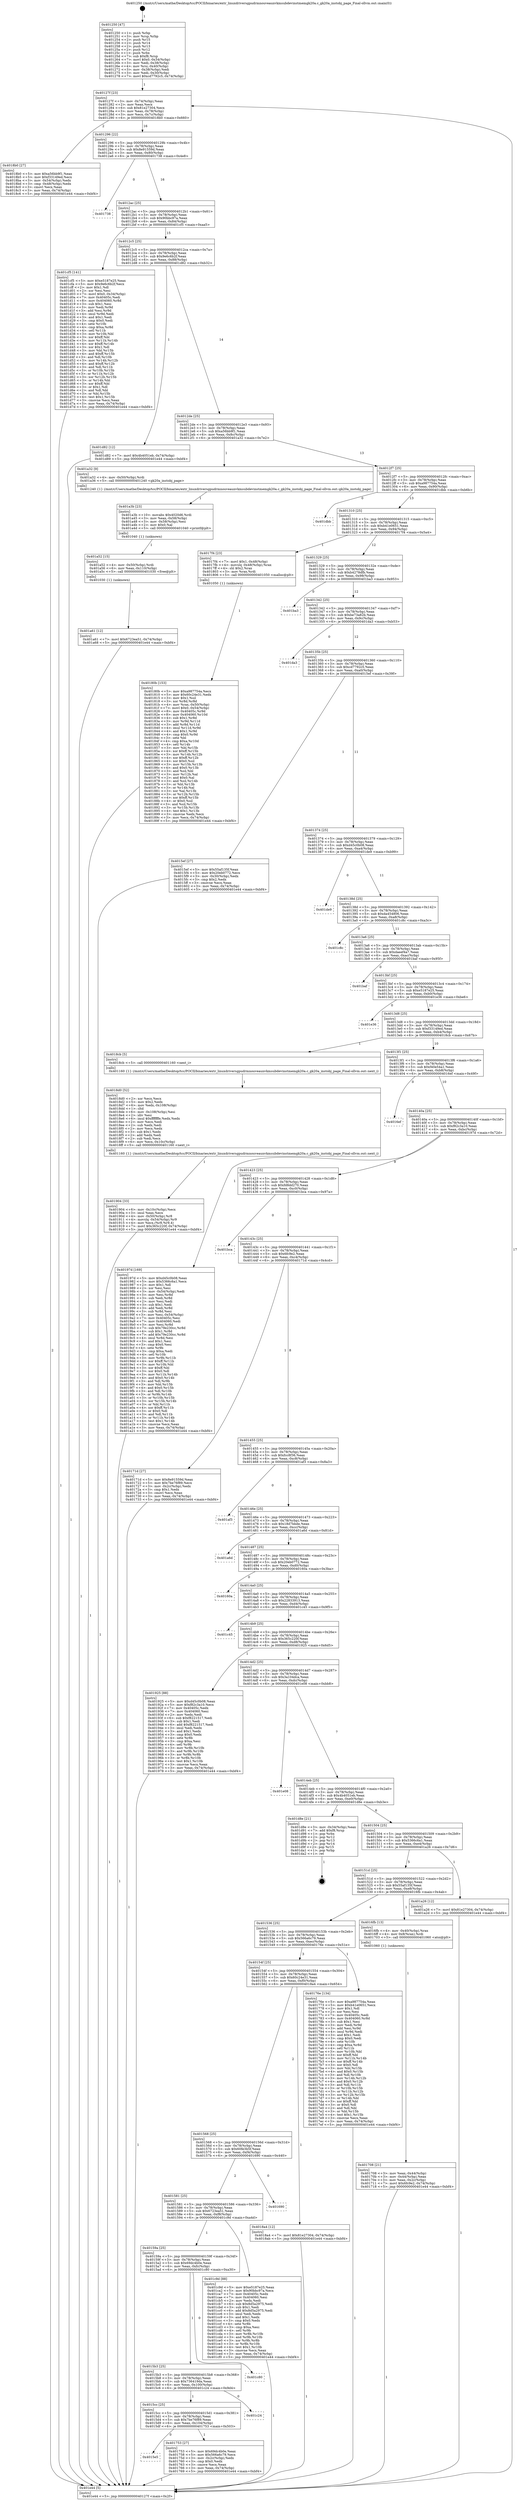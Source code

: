 digraph "0x401250" {
  label = "0x401250 (/mnt/c/Users/mathe/Desktop/tcc/POCII/binaries/extr_linuxdriversgpudrmnouveaunvkmsubdevinstmemgk20a.c_gk20a_instobj_page_Final-ollvm.out::main(0))"
  labelloc = "t"
  node[shape=record]

  Entry [label="",width=0.3,height=0.3,shape=circle,fillcolor=black,style=filled]
  "0x40127f" [label="{
     0x40127f [23]\l
     | [instrs]\l
     &nbsp;&nbsp;0x40127f \<+3\>: mov -0x74(%rbp),%eax\l
     &nbsp;&nbsp;0x401282 \<+2\>: mov %eax,%ecx\l
     &nbsp;&nbsp;0x401284 \<+6\>: sub $0x81e27304,%ecx\l
     &nbsp;&nbsp;0x40128a \<+3\>: mov %eax,-0x78(%rbp)\l
     &nbsp;&nbsp;0x40128d \<+3\>: mov %ecx,-0x7c(%rbp)\l
     &nbsp;&nbsp;0x401290 \<+6\>: je 00000000004018b0 \<main+0x660\>\l
  }"]
  "0x4018b0" [label="{
     0x4018b0 [27]\l
     | [instrs]\l
     &nbsp;&nbsp;0x4018b0 \<+5\>: mov $0xa56bb9f1,%eax\l
     &nbsp;&nbsp;0x4018b5 \<+5\>: mov $0xf33149ed,%ecx\l
     &nbsp;&nbsp;0x4018ba \<+3\>: mov -0x54(%rbp),%edx\l
     &nbsp;&nbsp;0x4018bd \<+3\>: cmp -0x48(%rbp),%edx\l
     &nbsp;&nbsp;0x4018c0 \<+3\>: cmovl %ecx,%eax\l
     &nbsp;&nbsp;0x4018c3 \<+3\>: mov %eax,-0x74(%rbp)\l
     &nbsp;&nbsp;0x4018c6 \<+5\>: jmp 0000000000401e44 \<main+0xbf4\>\l
  }"]
  "0x401296" [label="{
     0x401296 [22]\l
     | [instrs]\l
     &nbsp;&nbsp;0x401296 \<+5\>: jmp 000000000040129b \<main+0x4b\>\l
     &nbsp;&nbsp;0x40129b \<+3\>: mov -0x78(%rbp),%eax\l
     &nbsp;&nbsp;0x40129e \<+5\>: sub $0x8e91559d,%eax\l
     &nbsp;&nbsp;0x4012a3 \<+3\>: mov %eax,-0x80(%rbp)\l
     &nbsp;&nbsp;0x4012a6 \<+6\>: je 0000000000401738 \<main+0x4e8\>\l
  }"]
  Exit [label="",width=0.3,height=0.3,shape=circle,fillcolor=black,style=filled,peripheries=2]
  "0x401738" [label="{
     0x401738\l
  }", style=dashed]
  "0x4012ac" [label="{
     0x4012ac [25]\l
     | [instrs]\l
     &nbsp;&nbsp;0x4012ac \<+5\>: jmp 00000000004012b1 \<main+0x61\>\l
     &nbsp;&nbsp;0x4012b1 \<+3\>: mov -0x78(%rbp),%eax\l
     &nbsp;&nbsp;0x4012b4 \<+5\>: sub $0x90bbc97a,%eax\l
     &nbsp;&nbsp;0x4012b9 \<+6\>: mov %eax,-0x84(%rbp)\l
     &nbsp;&nbsp;0x4012bf \<+6\>: je 0000000000401cf5 \<main+0xaa5\>\l
  }"]
  "0x401a61" [label="{
     0x401a61 [12]\l
     | [instrs]\l
     &nbsp;&nbsp;0x401a61 \<+7\>: movl $0x6723ea51,-0x74(%rbp)\l
     &nbsp;&nbsp;0x401a68 \<+5\>: jmp 0000000000401e44 \<main+0xbf4\>\l
  }"]
  "0x401cf5" [label="{
     0x401cf5 [141]\l
     | [instrs]\l
     &nbsp;&nbsp;0x401cf5 \<+5\>: mov $0xe5187e25,%eax\l
     &nbsp;&nbsp;0x401cfa \<+5\>: mov $0x9e6c6b2f,%ecx\l
     &nbsp;&nbsp;0x401cff \<+2\>: mov $0x1,%dl\l
     &nbsp;&nbsp;0x401d01 \<+2\>: xor %esi,%esi\l
     &nbsp;&nbsp;0x401d03 \<+7\>: movl $0x0,-0x34(%rbp)\l
     &nbsp;&nbsp;0x401d0a \<+7\>: mov 0x40405c,%edi\l
     &nbsp;&nbsp;0x401d11 \<+8\>: mov 0x404060,%r8d\l
     &nbsp;&nbsp;0x401d19 \<+3\>: sub $0x1,%esi\l
     &nbsp;&nbsp;0x401d1c \<+3\>: mov %edi,%r9d\l
     &nbsp;&nbsp;0x401d1f \<+3\>: add %esi,%r9d\l
     &nbsp;&nbsp;0x401d22 \<+4\>: imul %r9d,%edi\l
     &nbsp;&nbsp;0x401d26 \<+3\>: and $0x1,%edi\l
     &nbsp;&nbsp;0x401d29 \<+3\>: cmp $0x0,%edi\l
     &nbsp;&nbsp;0x401d2c \<+4\>: sete %r10b\l
     &nbsp;&nbsp;0x401d30 \<+4\>: cmp $0xa,%r8d\l
     &nbsp;&nbsp;0x401d34 \<+4\>: setl %r11b\l
     &nbsp;&nbsp;0x401d38 \<+3\>: mov %r10b,%bl\l
     &nbsp;&nbsp;0x401d3b \<+3\>: xor $0xff,%bl\l
     &nbsp;&nbsp;0x401d3e \<+3\>: mov %r11b,%r14b\l
     &nbsp;&nbsp;0x401d41 \<+4\>: xor $0xff,%r14b\l
     &nbsp;&nbsp;0x401d45 \<+3\>: xor $0x1,%dl\l
     &nbsp;&nbsp;0x401d48 \<+3\>: mov %bl,%r15b\l
     &nbsp;&nbsp;0x401d4b \<+4\>: and $0xff,%r15b\l
     &nbsp;&nbsp;0x401d4f \<+3\>: and %dl,%r10b\l
     &nbsp;&nbsp;0x401d52 \<+3\>: mov %r14b,%r12b\l
     &nbsp;&nbsp;0x401d55 \<+4\>: and $0xff,%r12b\l
     &nbsp;&nbsp;0x401d59 \<+3\>: and %dl,%r11b\l
     &nbsp;&nbsp;0x401d5c \<+3\>: or %r10b,%r15b\l
     &nbsp;&nbsp;0x401d5f \<+3\>: or %r11b,%r12b\l
     &nbsp;&nbsp;0x401d62 \<+3\>: xor %r12b,%r15b\l
     &nbsp;&nbsp;0x401d65 \<+3\>: or %r14b,%bl\l
     &nbsp;&nbsp;0x401d68 \<+3\>: xor $0xff,%bl\l
     &nbsp;&nbsp;0x401d6b \<+3\>: or $0x1,%dl\l
     &nbsp;&nbsp;0x401d6e \<+2\>: and %dl,%bl\l
     &nbsp;&nbsp;0x401d70 \<+3\>: or %bl,%r15b\l
     &nbsp;&nbsp;0x401d73 \<+4\>: test $0x1,%r15b\l
     &nbsp;&nbsp;0x401d77 \<+3\>: cmovne %ecx,%eax\l
     &nbsp;&nbsp;0x401d7a \<+3\>: mov %eax,-0x74(%rbp)\l
     &nbsp;&nbsp;0x401d7d \<+5\>: jmp 0000000000401e44 \<main+0xbf4\>\l
  }"]
  "0x4012c5" [label="{
     0x4012c5 [25]\l
     | [instrs]\l
     &nbsp;&nbsp;0x4012c5 \<+5\>: jmp 00000000004012ca \<main+0x7a\>\l
     &nbsp;&nbsp;0x4012ca \<+3\>: mov -0x78(%rbp),%eax\l
     &nbsp;&nbsp;0x4012cd \<+5\>: sub $0x9e6c6b2f,%eax\l
     &nbsp;&nbsp;0x4012d2 \<+6\>: mov %eax,-0x88(%rbp)\l
     &nbsp;&nbsp;0x4012d8 \<+6\>: je 0000000000401d82 \<main+0xb32\>\l
  }"]
  "0x401a52" [label="{
     0x401a52 [15]\l
     | [instrs]\l
     &nbsp;&nbsp;0x401a52 \<+4\>: mov -0x50(%rbp),%rdi\l
     &nbsp;&nbsp;0x401a56 \<+6\>: mov %eax,-0x110(%rbp)\l
     &nbsp;&nbsp;0x401a5c \<+5\>: call 0000000000401030 \<free@plt\>\l
     | [calls]\l
     &nbsp;&nbsp;0x401030 \{1\} (unknown)\l
  }"]
  "0x401d82" [label="{
     0x401d82 [12]\l
     | [instrs]\l
     &nbsp;&nbsp;0x401d82 \<+7\>: movl $0x4b4051eb,-0x74(%rbp)\l
     &nbsp;&nbsp;0x401d89 \<+5\>: jmp 0000000000401e44 \<main+0xbf4\>\l
  }"]
  "0x4012de" [label="{
     0x4012de [25]\l
     | [instrs]\l
     &nbsp;&nbsp;0x4012de \<+5\>: jmp 00000000004012e3 \<main+0x93\>\l
     &nbsp;&nbsp;0x4012e3 \<+3\>: mov -0x78(%rbp),%eax\l
     &nbsp;&nbsp;0x4012e6 \<+5\>: sub $0xa56bb9f1,%eax\l
     &nbsp;&nbsp;0x4012eb \<+6\>: mov %eax,-0x8c(%rbp)\l
     &nbsp;&nbsp;0x4012f1 \<+6\>: je 0000000000401a32 \<main+0x7e2\>\l
  }"]
  "0x401a3b" [label="{
     0x401a3b [23]\l
     | [instrs]\l
     &nbsp;&nbsp;0x401a3b \<+10\>: movabs $0x4020d6,%rdi\l
     &nbsp;&nbsp;0x401a45 \<+3\>: mov %eax,-0x58(%rbp)\l
     &nbsp;&nbsp;0x401a48 \<+3\>: mov -0x58(%rbp),%esi\l
     &nbsp;&nbsp;0x401a4b \<+2\>: mov $0x0,%al\l
     &nbsp;&nbsp;0x401a4d \<+5\>: call 0000000000401040 \<printf@plt\>\l
     | [calls]\l
     &nbsp;&nbsp;0x401040 \{1\} (unknown)\l
  }"]
  "0x401a32" [label="{
     0x401a32 [9]\l
     | [instrs]\l
     &nbsp;&nbsp;0x401a32 \<+4\>: mov -0x50(%rbp),%rdi\l
     &nbsp;&nbsp;0x401a36 \<+5\>: call 0000000000401240 \<gk20a_instobj_page\>\l
     | [calls]\l
     &nbsp;&nbsp;0x401240 \{1\} (/mnt/c/Users/mathe/Desktop/tcc/POCII/binaries/extr_linuxdriversgpudrmnouveaunvkmsubdevinstmemgk20a.c_gk20a_instobj_page_Final-ollvm.out::gk20a_instobj_page)\l
  }"]
  "0x4012f7" [label="{
     0x4012f7 [25]\l
     | [instrs]\l
     &nbsp;&nbsp;0x4012f7 \<+5\>: jmp 00000000004012fc \<main+0xac\>\l
     &nbsp;&nbsp;0x4012fc \<+3\>: mov -0x78(%rbp),%eax\l
     &nbsp;&nbsp;0x4012ff \<+5\>: sub $0xa987754a,%eax\l
     &nbsp;&nbsp;0x401304 \<+6\>: mov %eax,-0x90(%rbp)\l
     &nbsp;&nbsp;0x40130a \<+6\>: je 0000000000401dbb \<main+0xb6b\>\l
  }"]
  "0x401904" [label="{
     0x401904 [33]\l
     | [instrs]\l
     &nbsp;&nbsp;0x401904 \<+6\>: mov -0x10c(%rbp),%ecx\l
     &nbsp;&nbsp;0x40190a \<+3\>: imul %eax,%ecx\l
     &nbsp;&nbsp;0x40190d \<+4\>: mov -0x50(%rbp),%r8\l
     &nbsp;&nbsp;0x401911 \<+4\>: movslq -0x54(%rbp),%r9\l
     &nbsp;&nbsp;0x401915 \<+4\>: mov %ecx,(%r8,%r9,4)\l
     &nbsp;&nbsp;0x401919 \<+7\>: movl $0x365c220f,-0x74(%rbp)\l
     &nbsp;&nbsp;0x401920 \<+5\>: jmp 0000000000401e44 \<main+0xbf4\>\l
  }"]
  "0x401dbb" [label="{
     0x401dbb\l
  }", style=dashed]
  "0x401310" [label="{
     0x401310 [25]\l
     | [instrs]\l
     &nbsp;&nbsp;0x401310 \<+5\>: jmp 0000000000401315 \<main+0xc5\>\l
     &nbsp;&nbsp;0x401315 \<+3\>: mov -0x78(%rbp),%eax\l
     &nbsp;&nbsp;0x401318 \<+5\>: sub $0xb41e0651,%eax\l
     &nbsp;&nbsp;0x40131d \<+6\>: mov %eax,-0x94(%rbp)\l
     &nbsp;&nbsp;0x401323 \<+6\>: je 00000000004017f4 \<main+0x5a4\>\l
  }"]
  "0x4018d0" [label="{
     0x4018d0 [52]\l
     | [instrs]\l
     &nbsp;&nbsp;0x4018d0 \<+2\>: xor %ecx,%ecx\l
     &nbsp;&nbsp;0x4018d2 \<+5\>: mov $0x2,%edx\l
     &nbsp;&nbsp;0x4018d7 \<+6\>: mov %edx,-0x108(%rbp)\l
     &nbsp;&nbsp;0x4018dd \<+1\>: cltd\l
     &nbsp;&nbsp;0x4018de \<+6\>: mov -0x108(%rbp),%esi\l
     &nbsp;&nbsp;0x4018e4 \<+2\>: idiv %esi\l
     &nbsp;&nbsp;0x4018e6 \<+6\>: imul $0xfffffffe,%edx,%edx\l
     &nbsp;&nbsp;0x4018ec \<+2\>: mov %ecx,%edi\l
     &nbsp;&nbsp;0x4018ee \<+2\>: sub %edx,%edi\l
     &nbsp;&nbsp;0x4018f0 \<+2\>: mov %ecx,%edx\l
     &nbsp;&nbsp;0x4018f2 \<+3\>: sub $0x1,%edx\l
     &nbsp;&nbsp;0x4018f5 \<+2\>: add %edx,%edi\l
     &nbsp;&nbsp;0x4018f7 \<+2\>: sub %edi,%ecx\l
     &nbsp;&nbsp;0x4018f9 \<+6\>: mov %ecx,-0x10c(%rbp)\l
     &nbsp;&nbsp;0x4018ff \<+5\>: call 0000000000401160 \<next_i\>\l
     | [calls]\l
     &nbsp;&nbsp;0x401160 \{1\} (/mnt/c/Users/mathe/Desktop/tcc/POCII/binaries/extr_linuxdriversgpudrmnouveaunvkmsubdevinstmemgk20a.c_gk20a_instobj_page_Final-ollvm.out::next_i)\l
  }"]
  "0x4017f4" [label="{
     0x4017f4 [23]\l
     | [instrs]\l
     &nbsp;&nbsp;0x4017f4 \<+7\>: movl $0x1,-0x48(%rbp)\l
     &nbsp;&nbsp;0x4017fb \<+4\>: movslq -0x48(%rbp),%rax\l
     &nbsp;&nbsp;0x4017ff \<+4\>: shl $0x2,%rax\l
     &nbsp;&nbsp;0x401803 \<+3\>: mov %rax,%rdi\l
     &nbsp;&nbsp;0x401806 \<+5\>: call 0000000000401050 \<malloc@plt\>\l
     | [calls]\l
     &nbsp;&nbsp;0x401050 \{1\} (unknown)\l
  }"]
  "0x401329" [label="{
     0x401329 [25]\l
     | [instrs]\l
     &nbsp;&nbsp;0x401329 \<+5\>: jmp 000000000040132e \<main+0xde\>\l
     &nbsp;&nbsp;0x40132e \<+3\>: mov -0x78(%rbp),%eax\l
     &nbsp;&nbsp;0x401331 \<+5\>: sub $0xb4278dfb,%eax\l
     &nbsp;&nbsp;0x401336 \<+6\>: mov %eax,-0x98(%rbp)\l
     &nbsp;&nbsp;0x40133c \<+6\>: je 0000000000401ba3 \<main+0x953\>\l
  }"]
  "0x40180b" [label="{
     0x40180b [153]\l
     | [instrs]\l
     &nbsp;&nbsp;0x40180b \<+5\>: mov $0xa987754a,%ecx\l
     &nbsp;&nbsp;0x401810 \<+5\>: mov $0x60c24e31,%edx\l
     &nbsp;&nbsp;0x401815 \<+3\>: mov $0x1,%sil\l
     &nbsp;&nbsp;0x401818 \<+3\>: xor %r8d,%r8d\l
     &nbsp;&nbsp;0x40181b \<+4\>: mov %rax,-0x50(%rbp)\l
     &nbsp;&nbsp;0x40181f \<+7\>: movl $0x0,-0x54(%rbp)\l
     &nbsp;&nbsp;0x401826 \<+8\>: mov 0x40405c,%r9d\l
     &nbsp;&nbsp;0x40182e \<+8\>: mov 0x404060,%r10d\l
     &nbsp;&nbsp;0x401836 \<+4\>: sub $0x1,%r8d\l
     &nbsp;&nbsp;0x40183a \<+3\>: mov %r9d,%r11d\l
     &nbsp;&nbsp;0x40183d \<+3\>: add %r8d,%r11d\l
     &nbsp;&nbsp;0x401840 \<+4\>: imul %r11d,%r9d\l
     &nbsp;&nbsp;0x401844 \<+4\>: and $0x1,%r9d\l
     &nbsp;&nbsp;0x401848 \<+4\>: cmp $0x0,%r9d\l
     &nbsp;&nbsp;0x40184c \<+3\>: sete %bl\l
     &nbsp;&nbsp;0x40184f \<+4\>: cmp $0xa,%r10d\l
     &nbsp;&nbsp;0x401853 \<+4\>: setl %r14b\l
     &nbsp;&nbsp;0x401857 \<+3\>: mov %bl,%r15b\l
     &nbsp;&nbsp;0x40185a \<+4\>: xor $0xff,%r15b\l
     &nbsp;&nbsp;0x40185e \<+3\>: mov %r14b,%r12b\l
     &nbsp;&nbsp;0x401861 \<+4\>: xor $0xff,%r12b\l
     &nbsp;&nbsp;0x401865 \<+4\>: xor $0x0,%sil\l
     &nbsp;&nbsp;0x401869 \<+3\>: mov %r15b,%r13b\l
     &nbsp;&nbsp;0x40186c \<+4\>: and $0x0,%r13b\l
     &nbsp;&nbsp;0x401870 \<+3\>: and %sil,%bl\l
     &nbsp;&nbsp;0x401873 \<+3\>: mov %r12b,%al\l
     &nbsp;&nbsp;0x401876 \<+2\>: and $0x0,%al\l
     &nbsp;&nbsp;0x401878 \<+3\>: and %sil,%r14b\l
     &nbsp;&nbsp;0x40187b \<+3\>: or %bl,%r13b\l
     &nbsp;&nbsp;0x40187e \<+3\>: or %r14b,%al\l
     &nbsp;&nbsp;0x401881 \<+3\>: xor %al,%r13b\l
     &nbsp;&nbsp;0x401884 \<+3\>: or %r12b,%r15b\l
     &nbsp;&nbsp;0x401887 \<+4\>: xor $0xff,%r15b\l
     &nbsp;&nbsp;0x40188b \<+4\>: or $0x0,%sil\l
     &nbsp;&nbsp;0x40188f \<+3\>: and %sil,%r15b\l
     &nbsp;&nbsp;0x401892 \<+3\>: or %r15b,%r13b\l
     &nbsp;&nbsp;0x401895 \<+4\>: test $0x1,%r13b\l
     &nbsp;&nbsp;0x401899 \<+3\>: cmovne %edx,%ecx\l
     &nbsp;&nbsp;0x40189c \<+3\>: mov %ecx,-0x74(%rbp)\l
     &nbsp;&nbsp;0x40189f \<+5\>: jmp 0000000000401e44 \<main+0xbf4\>\l
  }"]
  "0x401ba3" [label="{
     0x401ba3\l
  }", style=dashed]
  "0x401342" [label="{
     0x401342 [25]\l
     | [instrs]\l
     &nbsp;&nbsp;0x401342 \<+5\>: jmp 0000000000401347 \<main+0xf7\>\l
     &nbsp;&nbsp;0x401347 \<+3\>: mov -0x78(%rbp),%eax\l
     &nbsp;&nbsp;0x40134a \<+5\>: sub $0xbe73a82b,%eax\l
     &nbsp;&nbsp;0x40134f \<+6\>: mov %eax,-0x9c(%rbp)\l
     &nbsp;&nbsp;0x401355 \<+6\>: je 0000000000401da3 \<main+0xb53\>\l
  }"]
  "0x4015e5" [label="{
     0x4015e5\l
  }", style=dashed]
  "0x401da3" [label="{
     0x401da3\l
  }", style=dashed]
  "0x40135b" [label="{
     0x40135b [25]\l
     | [instrs]\l
     &nbsp;&nbsp;0x40135b \<+5\>: jmp 0000000000401360 \<main+0x110\>\l
     &nbsp;&nbsp;0x401360 \<+3\>: mov -0x78(%rbp),%eax\l
     &nbsp;&nbsp;0x401363 \<+5\>: sub $0xcd7792c5,%eax\l
     &nbsp;&nbsp;0x401368 \<+6\>: mov %eax,-0xa0(%rbp)\l
     &nbsp;&nbsp;0x40136e \<+6\>: je 00000000004015ef \<main+0x39f\>\l
  }"]
  "0x401753" [label="{
     0x401753 [27]\l
     | [instrs]\l
     &nbsp;&nbsp;0x401753 \<+5\>: mov $0x69dc4b0e,%eax\l
     &nbsp;&nbsp;0x401758 \<+5\>: mov $0x566a6c79,%ecx\l
     &nbsp;&nbsp;0x40175d \<+3\>: mov -0x2c(%rbp),%edx\l
     &nbsp;&nbsp;0x401760 \<+3\>: cmp $0x0,%edx\l
     &nbsp;&nbsp;0x401763 \<+3\>: cmove %ecx,%eax\l
     &nbsp;&nbsp;0x401766 \<+3\>: mov %eax,-0x74(%rbp)\l
     &nbsp;&nbsp;0x401769 \<+5\>: jmp 0000000000401e44 \<main+0xbf4\>\l
  }"]
  "0x4015ef" [label="{
     0x4015ef [27]\l
     | [instrs]\l
     &nbsp;&nbsp;0x4015ef \<+5\>: mov $0x55af135f,%eax\l
     &nbsp;&nbsp;0x4015f4 \<+5\>: mov $0x20eb0772,%ecx\l
     &nbsp;&nbsp;0x4015f9 \<+3\>: mov -0x30(%rbp),%edx\l
     &nbsp;&nbsp;0x4015fc \<+3\>: cmp $0x2,%edx\l
     &nbsp;&nbsp;0x4015ff \<+3\>: cmovne %ecx,%eax\l
     &nbsp;&nbsp;0x401602 \<+3\>: mov %eax,-0x74(%rbp)\l
     &nbsp;&nbsp;0x401605 \<+5\>: jmp 0000000000401e44 \<main+0xbf4\>\l
  }"]
  "0x401374" [label="{
     0x401374 [25]\l
     | [instrs]\l
     &nbsp;&nbsp;0x401374 \<+5\>: jmp 0000000000401379 \<main+0x129\>\l
     &nbsp;&nbsp;0x401379 \<+3\>: mov -0x78(%rbp),%eax\l
     &nbsp;&nbsp;0x40137c \<+5\>: sub $0xd45c0b08,%eax\l
     &nbsp;&nbsp;0x401381 \<+6\>: mov %eax,-0xa4(%rbp)\l
     &nbsp;&nbsp;0x401387 \<+6\>: je 0000000000401de9 \<main+0xb99\>\l
  }"]
  "0x401e44" [label="{
     0x401e44 [5]\l
     | [instrs]\l
     &nbsp;&nbsp;0x401e44 \<+5\>: jmp 000000000040127f \<main+0x2f\>\l
  }"]
  "0x401250" [label="{
     0x401250 [47]\l
     | [instrs]\l
     &nbsp;&nbsp;0x401250 \<+1\>: push %rbp\l
     &nbsp;&nbsp;0x401251 \<+3\>: mov %rsp,%rbp\l
     &nbsp;&nbsp;0x401254 \<+2\>: push %r15\l
     &nbsp;&nbsp;0x401256 \<+2\>: push %r14\l
     &nbsp;&nbsp;0x401258 \<+2\>: push %r13\l
     &nbsp;&nbsp;0x40125a \<+2\>: push %r12\l
     &nbsp;&nbsp;0x40125c \<+1\>: push %rbx\l
     &nbsp;&nbsp;0x40125d \<+7\>: sub $0xf8,%rsp\l
     &nbsp;&nbsp;0x401264 \<+7\>: movl $0x0,-0x34(%rbp)\l
     &nbsp;&nbsp;0x40126b \<+3\>: mov %edi,-0x38(%rbp)\l
     &nbsp;&nbsp;0x40126e \<+4\>: mov %rsi,-0x40(%rbp)\l
     &nbsp;&nbsp;0x401272 \<+3\>: mov -0x38(%rbp),%edi\l
     &nbsp;&nbsp;0x401275 \<+3\>: mov %edi,-0x30(%rbp)\l
     &nbsp;&nbsp;0x401278 \<+7\>: movl $0xcd7792c5,-0x74(%rbp)\l
  }"]
  "0x4015cc" [label="{
     0x4015cc [25]\l
     | [instrs]\l
     &nbsp;&nbsp;0x4015cc \<+5\>: jmp 00000000004015d1 \<main+0x381\>\l
     &nbsp;&nbsp;0x4015d1 \<+3\>: mov -0x78(%rbp),%eax\l
     &nbsp;&nbsp;0x4015d4 \<+5\>: sub $0x7be76f89,%eax\l
     &nbsp;&nbsp;0x4015d9 \<+6\>: mov %eax,-0x104(%rbp)\l
     &nbsp;&nbsp;0x4015df \<+6\>: je 0000000000401753 \<main+0x503\>\l
  }"]
  "0x401de9" [label="{
     0x401de9\l
  }", style=dashed]
  "0x40138d" [label="{
     0x40138d [25]\l
     | [instrs]\l
     &nbsp;&nbsp;0x40138d \<+5\>: jmp 0000000000401392 \<main+0x142\>\l
     &nbsp;&nbsp;0x401392 \<+3\>: mov -0x78(%rbp),%eax\l
     &nbsp;&nbsp;0x401395 \<+5\>: sub $0xda454806,%eax\l
     &nbsp;&nbsp;0x40139a \<+6\>: mov %eax,-0xa8(%rbp)\l
     &nbsp;&nbsp;0x4013a0 \<+6\>: je 0000000000401c8c \<main+0xa3c\>\l
  }"]
  "0x401c24" [label="{
     0x401c24\l
  }", style=dashed]
  "0x401c8c" [label="{
     0x401c8c\l
  }", style=dashed]
  "0x4013a6" [label="{
     0x4013a6 [25]\l
     | [instrs]\l
     &nbsp;&nbsp;0x4013a6 \<+5\>: jmp 00000000004013ab \<main+0x15b\>\l
     &nbsp;&nbsp;0x4013ab \<+3\>: mov -0x78(%rbp),%eax\l
     &nbsp;&nbsp;0x4013ae \<+5\>: sub $0xdaeef4a7,%eax\l
     &nbsp;&nbsp;0x4013b3 \<+6\>: mov %eax,-0xac(%rbp)\l
     &nbsp;&nbsp;0x4013b9 \<+6\>: je 0000000000401baf \<main+0x95f\>\l
  }"]
  "0x4015b3" [label="{
     0x4015b3 [25]\l
     | [instrs]\l
     &nbsp;&nbsp;0x4015b3 \<+5\>: jmp 00000000004015b8 \<main+0x368\>\l
     &nbsp;&nbsp;0x4015b8 \<+3\>: mov -0x78(%rbp),%eax\l
     &nbsp;&nbsp;0x4015bb \<+5\>: sub $0x736419da,%eax\l
     &nbsp;&nbsp;0x4015c0 \<+6\>: mov %eax,-0x100(%rbp)\l
     &nbsp;&nbsp;0x4015c6 \<+6\>: je 0000000000401c24 \<main+0x9d4\>\l
  }"]
  "0x401baf" [label="{
     0x401baf\l
  }", style=dashed]
  "0x4013bf" [label="{
     0x4013bf [25]\l
     | [instrs]\l
     &nbsp;&nbsp;0x4013bf \<+5\>: jmp 00000000004013c4 \<main+0x174\>\l
     &nbsp;&nbsp;0x4013c4 \<+3\>: mov -0x78(%rbp),%eax\l
     &nbsp;&nbsp;0x4013c7 \<+5\>: sub $0xe5187e25,%eax\l
     &nbsp;&nbsp;0x4013cc \<+6\>: mov %eax,-0xb0(%rbp)\l
     &nbsp;&nbsp;0x4013d2 \<+6\>: je 0000000000401e36 \<main+0xbe6\>\l
  }"]
  "0x401c80" [label="{
     0x401c80\l
  }", style=dashed]
  "0x401e36" [label="{
     0x401e36\l
  }", style=dashed]
  "0x4013d8" [label="{
     0x4013d8 [25]\l
     | [instrs]\l
     &nbsp;&nbsp;0x4013d8 \<+5\>: jmp 00000000004013dd \<main+0x18d\>\l
     &nbsp;&nbsp;0x4013dd \<+3\>: mov -0x78(%rbp),%eax\l
     &nbsp;&nbsp;0x4013e0 \<+5\>: sub $0xf33149ed,%eax\l
     &nbsp;&nbsp;0x4013e5 \<+6\>: mov %eax,-0xb4(%rbp)\l
     &nbsp;&nbsp;0x4013eb \<+6\>: je 00000000004018cb \<main+0x67b\>\l
  }"]
  "0x40159a" [label="{
     0x40159a [25]\l
     | [instrs]\l
     &nbsp;&nbsp;0x40159a \<+5\>: jmp 000000000040159f \<main+0x34f\>\l
     &nbsp;&nbsp;0x40159f \<+3\>: mov -0x78(%rbp),%eax\l
     &nbsp;&nbsp;0x4015a2 \<+5\>: sub $0x69dc4b0e,%eax\l
     &nbsp;&nbsp;0x4015a7 \<+6\>: mov %eax,-0xfc(%rbp)\l
     &nbsp;&nbsp;0x4015ad \<+6\>: je 0000000000401c80 \<main+0xa30\>\l
  }"]
  "0x4018cb" [label="{
     0x4018cb [5]\l
     | [instrs]\l
     &nbsp;&nbsp;0x4018cb \<+5\>: call 0000000000401160 \<next_i\>\l
     | [calls]\l
     &nbsp;&nbsp;0x401160 \{1\} (/mnt/c/Users/mathe/Desktop/tcc/POCII/binaries/extr_linuxdriversgpudrmnouveaunvkmsubdevinstmemgk20a.c_gk20a_instobj_page_Final-ollvm.out::next_i)\l
  }"]
  "0x4013f1" [label="{
     0x4013f1 [25]\l
     | [instrs]\l
     &nbsp;&nbsp;0x4013f1 \<+5\>: jmp 00000000004013f6 \<main+0x1a6\>\l
     &nbsp;&nbsp;0x4013f6 \<+3\>: mov -0x78(%rbp),%eax\l
     &nbsp;&nbsp;0x4013f9 \<+5\>: sub $0xf40e54a1,%eax\l
     &nbsp;&nbsp;0x4013fe \<+6\>: mov %eax,-0xb8(%rbp)\l
     &nbsp;&nbsp;0x401404 \<+6\>: je 00000000004016ef \<main+0x49f\>\l
  }"]
  "0x401c9d" [label="{
     0x401c9d [88]\l
     | [instrs]\l
     &nbsp;&nbsp;0x401c9d \<+5\>: mov $0xe5187e25,%eax\l
     &nbsp;&nbsp;0x401ca2 \<+5\>: mov $0x90bbc97a,%ecx\l
     &nbsp;&nbsp;0x401ca7 \<+7\>: mov 0x40405c,%edx\l
     &nbsp;&nbsp;0x401cae \<+7\>: mov 0x404060,%esi\l
     &nbsp;&nbsp;0x401cb5 \<+2\>: mov %edx,%edi\l
     &nbsp;&nbsp;0x401cb7 \<+6\>: sub $0x8d5a2975,%edi\l
     &nbsp;&nbsp;0x401cbd \<+3\>: sub $0x1,%edi\l
     &nbsp;&nbsp;0x401cc0 \<+6\>: add $0x8d5a2975,%edi\l
     &nbsp;&nbsp;0x401cc6 \<+3\>: imul %edi,%edx\l
     &nbsp;&nbsp;0x401cc9 \<+3\>: and $0x1,%edx\l
     &nbsp;&nbsp;0x401ccc \<+3\>: cmp $0x0,%edx\l
     &nbsp;&nbsp;0x401ccf \<+4\>: sete %r8b\l
     &nbsp;&nbsp;0x401cd3 \<+3\>: cmp $0xa,%esi\l
     &nbsp;&nbsp;0x401cd6 \<+4\>: setl %r9b\l
     &nbsp;&nbsp;0x401cda \<+3\>: mov %r8b,%r10b\l
     &nbsp;&nbsp;0x401cdd \<+3\>: and %r9b,%r10b\l
     &nbsp;&nbsp;0x401ce0 \<+3\>: xor %r9b,%r8b\l
     &nbsp;&nbsp;0x401ce3 \<+3\>: or %r8b,%r10b\l
     &nbsp;&nbsp;0x401ce6 \<+4\>: test $0x1,%r10b\l
     &nbsp;&nbsp;0x401cea \<+3\>: cmovne %ecx,%eax\l
     &nbsp;&nbsp;0x401ced \<+3\>: mov %eax,-0x74(%rbp)\l
     &nbsp;&nbsp;0x401cf0 \<+5\>: jmp 0000000000401e44 \<main+0xbf4\>\l
  }"]
  "0x4016ef" [label="{
     0x4016ef\l
  }", style=dashed]
  "0x40140a" [label="{
     0x40140a [25]\l
     | [instrs]\l
     &nbsp;&nbsp;0x40140a \<+5\>: jmp 000000000040140f \<main+0x1bf\>\l
     &nbsp;&nbsp;0x40140f \<+3\>: mov -0x78(%rbp),%eax\l
     &nbsp;&nbsp;0x401412 \<+5\>: sub $0xf82c3a10,%eax\l
     &nbsp;&nbsp;0x401417 \<+6\>: mov %eax,-0xbc(%rbp)\l
     &nbsp;&nbsp;0x40141d \<+6\>: je 000000000040197d \<main+0x72d\>\l
  }"]
  "0x401581" [label="{
     0x401581 [25]\l
     | [instrs]\l
     &nbsp;&nbsp;0x401581 \<+5\>: jmp 0000000000401586 \<main+0x336\>\l
     &nbsp;&nbsp;0x401586 \<+3\>: mov -0x78(%rbp),%eax\l
     &nbsp;&nbsp;0x401589 \<+5\>: sub $0x6723ea51,%eax\l
     &nbsp;&nbsp;0x40158e \<+6\>: mov %eax,-0xf8(%rbp)\l
     &nbsp;&nbsp;0x401594 \<+6\>: je 0000000000401c9d \<main+0xa4d\>\l
  }"]
  "0x40197d" [label="{
     0x40197d [169]\l
     | [instrs]\l
     &nbsp;&nbsp;0x40197d \<+5\>: mov $0xd45c0b08,%eax\l
     &nbsp;&nbsp;0x401982 \<+5\>: mov $0x5366c6a1,%ecx\l
     &nbsp;&nbsp;0x401987 \<+2\>: mov $0x1,%dl\l
     &nbsp;&nbsp;0x401989 \<+2\>: xor %esi,%esi\l
     &nbsp;&nbsp;0x40198b \<+3\>: mov -0x54(%rbp),%edi\l
     &nbsp;&nbsp;0x40198e \<+3\>: mov %esi,%r8d\l
     &nbsp;&nbsp;0x401991 \<+3\>: sub %edi,%r8d\l
     &nbsp;&nbsp;0x401994 \<+2\>: mov %esi,%edi\l
     &nbsp;&nbsp;0x401996 \<+3\>: sub $0x1,%edi\l
     &nbsp;&nbsp;0x401999 \<+3\>: add %edi,%r8d\l
     &nbsp;&nbsp;0x40199c \<+3\>: sub %r8d,%esi\l
     &nbsp;&nbsp;0x40199f \<+3\>: mov %esi,-0x54(%rbp)\l
     &nbsp;&nbsp;0x4019a2 \<+7\>: mov 0x40405c,%esi\l
     &nbsp;&nbsp;0x4019a9 \<+7\>: mov 0x404060,%edi\l
     &nbsp;&nbsp;0x4019b0 \<+3\>: mov %esi,%r8d\l
     &nbsp;&nbsp;0x4019b3 \<+7\>: sub $0x79e230cc,%r8d\l
     &nbsp;&nbsp;0x4019ba \<+4\>: sub $0x1,%r8d\l
     &nbsp;&nbsp;0x4019be \<+7\>: add $0x79e230cc,%r8d\l
     &nbsp;&nbsp;0x4019c5 \<+4\>: imul %r8d,%esi\l
     &nbsp;&nbsp;0x4019c9 \<+3\>: and $0x1,%esi\l
     &nbsp;&nbsp;0x4019cc \<+3\>: cmp $0x0,%esi\l
     &nbsp;&nbsp;0x4019cf \<+4\>: sete %r9b\l
     &nbsp;&nbsp;0x4019d3 \<+3\>: cmp $0xa,%edi\l
     &nbsp;&nbsp;0x4019d6 \<+4\>: setl %r10b\l
     &nbsp;&nbsp;0x4019da \<+3\>: mov %r9b,%r11b\l
     &nbsp;&nbsp;0x4019dd \<+4\>: xor $0xff,%r11b\l
     &nbsp;&nbsp;0x4019e1 \<+3\>: mov %r10b,%bl\l
     &nbsp;&nbsp;0x4019e4 \<+3\>: xor $0xff,%bl\l
     &nbsp;&nbsp;0x4019e7 \<+3\>: xor $0x0,%dl\l
     &nbsp;&nbsp;0x4019ea \<+3\>: mov %r11b,%r14b\l
     &nbsp;&nbsp;0x4019ed \<+4\>: and $0x0,%r14b\l
     &nbsp;&nbsp;0x4019f1 \<+3\>: and %dl,%r9b\l
     &nbsp;&nbsp;0x4019f4 \<+3\>: mov %bl,%r15b\l
     &nbsp;&nbsp;0x4019f7 \<+4\>: and $0x0,%r15b\l
     &nbsp;&nbsp;0x4019fb \<+3\>: and %dl,%r10b\l
     &nbsp;&nbsp;0x4019fe \<+3\>: or %r9b,%r14b\l
     &nbsp;&nbsp;0x401a01 \<+3\>: or %r10b,%r15b\l
     &nbsp;&nbsp;0x401a04 \<+3\>: xor %r15b,%r14b\l
     &nbsp;&nbsp;0x401a07 \<+3\>: or %bl,%r11b\l
     &nbsp;&nbsp;0x401a0a \<+4\>: xor $0xff,%r11b\l
     &nbsp;&nbsp;0x401a0e \<+3\>: or $0x0,%dl\l
     &nbsp;&nbsp;0x401a11 \<+3\>: and %dl,%r11b\l
     &nbsp;&nbsp;0x401a14 \<+3\>: or %r11b,%r14b\l
     &nbsp;&nbsp;0x401a17 \<+4\>: test $0x1,%r14b\l
     &nbsp;&nbsp;0x401a1b \<+3\>: cmovne %ecx,%eax\l
     &nbsp;&nbsp;0x401a1e \<+3\>: mov %eax,-0x74(%rbp)\l
     &nbsp;&nbsp;0x401a21 \<+5\>: jmp 0000000000401e44 \<main+0xbf4\>\l
  }"]
  "0x401423" [label="{
     0x401423 [25]\l
     | [instrs]\l
     &nbsp;&nbsp;0x401423 \<+5\>: jmp 0000000000401428 \<main+0x1d8\>\l
     &nbsp;&nbsp;0x401428 \<+3\>: mov -0x78(%rbp),%eax\l
     &nbsp;&nbsp;0x40142b \<+5\>: sub $0xfd8dd270,%eax\l
     &nbsp;&nbsp;0x401430 \<+6\>: mov %eax,-0xc0(%rbp)\l
     &nbsp;&nbsp;0x401436 \<+6\>: je 0000000000401bca \<main+0x97a\>\l
  }"]
  "0x401690" [label="{
     0x401690\l
  }", style=dashed]
  "0x401bca" [label="{
     0x401bca\l
  }", style=dashed]
  "0x40143c" [label="{
     0x40143c [25]\l
     | [instrs]\l
     &nbsp;&nbsp;0x40143c \<+5\>: jmp 0000000000401441 \<main+0x1f1\>\l
     &nbsp;&nbsp;0x401441 \<+3\>: mov -0x78(%rbp),%eax\l
     &nbsp;&nbsp;0x401444 \<+5\>: sub $0x6fc9e2,%eax\l
     &nbsp;&nbsp;0x401449 \<+6\>: mov %eax,-0xc4(%rbp)\l
     &nbsp;&nbsp;0x40144f \<+6\>: je 000000000040171d \<main+0x4cd\>\l
  }"]
  "0x401568" [label="{
     0x401568 [25]\l
     | [instrs]\l
     &nbsp;&nbsp;0x401568 \<+5\>: jmp 000000000040156d \<main+0x31d\>\l
     &nbsp;&nbsp;0x40156d \<+3\>: mov -0x78(%rbp),%eax\l
     &nbsp;&nbsp;0x401570 \<+5\>: sub $0x60fe3b5f,%eax\l
     &nbsp;&nbsp;0x401575 \<+6\>: mov %eax,-0xf4(%rbp)\l
     &nbsp;&nbsp;0x40157b \<+6\>: je 0000000000401690 \<main+0x440\>\l
  }"]
  "0x40171d" [label="{
     0x40171d [27]\l
     | [instrs]\l
     &nbsp;&nbsp;0x40171d \<+5\>: mov $0x8e91559d,%eax\l
     &nbsp;&nbsp;0x401722 \<+5\>: mov $0x7be76f89,%ecx\l
     &nbsp;&nbsp;0x401727 \<+3\>: mov -0x2c(%rbp),%edx\l
     &nbsp;&nbsp;0x40172a \<+3\>: cmp $0x1,%edx\l
     &nbsp;&nbsp;0x40172d \<+3\>: cmovl %ecx,%eax\l
     &nbsp;&nbsp;0x401730 \<+3\>: mov %eax,-0x74(%rbp)\l
     &nbsp;&nbsp;0x401733 \<+5\>: jmp 0000000000401e44 \<main+0xbf4\>\l
  }"]
  "0x401455" [label="{
     0x401455 [25]\l
     | [instrs]\l
     &nbsp;&nbsp;0x401455 \<+5\>: jmp 000000000040145a \<main+0x20a\>\l
     &nbsp;&nbsp;0x40145a \<+3\>: mov -0x78(%rbp),%eax\l
     &nbsp;&nbsp;0x40145d \<+5\>: sub $0xfcc8f36,%eax\l
     &nbsp;&nbsp;0x401462 \<+6\>: mov %eax,-0xc8(%rbp)\l
     &nbsp;&nbsp;0x401468 \<+6\>: je 0000000000401af3 \<main+0x8a3\>\l
  }"]
  "0x4018a4" [label="{
     0x4018a4 [12]\l
     | [instrs]\l
     &nbsp;&nbsp;0x4018a4 \<+7\>: movl $0x81e27304,-0x74(%rbp)\l
     &nbsp;&nbsp;0x4018ab \<+5\>: jmp 0000000000401e44 \<main+0xbf4\>\l
  }"]
  "0x401af3" [label="{
     0x401af3\l
  }", style=dashed]
  "0x40146e" [label="{
     0x40146e [25]\l
     | [instrs]\l
     &nbsp;&nbsp;0x40146e \<+5\>: jmp 0000000000401473 \<main+0x223\>\l
     &nbsp;&nbsp;0x401473 \<+3\>: mov -0x78(%rbp),%eax\l
     &nbsp;&nbsp;0x401476 \<+5\>: sub $0x18d7bbde,%eax\l
     &nbsp;&nbsp;0x40147b \<+6\>: mov %eax,-0xcc(%rbp)\l
     &nbsp;&nbsp;0x401481 \<+6\>: je 0000000000401a6d \<main+0x81d\>\l
  }"]
  "0x40154f" [label="{
     0x40154f [25]\l
     | [instrs]\l
     &nbsp;&nbsp;0x40154f \<+5\>: jmp 0000000000401554 \<main+0x304\>\l
     &nbsp;&nbsp;0x401554 \<+3\>: mov -0x78(%rbp),%eax\l
     &nbsp;&nbsp;0x401557 \<+5\>: sub $0x60c24e31,%eax\l
     &nbsp;&nbsp;0x40155c \<+6\>: mov %eax,-0xf0(%rbp)\l
     &nbsp;&nbsp;0x401562 \<+6\>: je 00000000004018a4 \<main+0x654\>\l
  }"]
  "0x401a6d" [label="{
     0x401a6d\l
  }", style=dashed]
  "0x401487" [label="{
     0x401487 [25]\l
     | [instrs]\l
     &nbsp;&nbsp;0x401487 \<+5\>: jmp 000000000040148c \<main+0x23c\>\l
     &nbsp;&nbsp;0x40148c \<+3\>: mov -0x78(%rbp),%eax\l
     &nbsp;&nbsp;0x40148f \<+5\>: sub $0x20eb0772,%eax\l
     &nbsp;&nbsp;0x401494 \<+6\>: mov %eax,-0xd0(%rbp)\l
     &nbsp;&nbsp;0x40149a \<+6\>: je 000000000040160a \<main+0x3ba\>\l
  }"]
  "0x40176e" [label="{
     0x40176e [134]\l
     | [instrs]\l
     &nbsp;&nbsp;0x40176e \<+5\>: mov $0xa987754a,%eax\l
     &nbsp;&nbsp;0x401773 \<+5\>: mov $0xb41e0651,%ecx\l
     &nbsp;&nbsp;0x401778 \<+2\>: mov $0x1,%dl\l
     &nbsp;&nbsp;0x40177a \<+2\>: xor %esi,%esi\l
     &nbsp;&nbsp;0x40177c \<+7\>: mov 0x40405c,%edi\l
     &nbsp;&nbsp;0x401783 \<+8\>: mov 0x404060,%r8d\l
     &nbsp;&nbsp;0x40178b \<+3\>: sub $0x1,%esi\l
     &nbsp;&nbsp;0x40178e \<+3\>: mov %edi,%r9d\l
     &nbsp;&nbsp;0x401791 \<+3\>: add %esi,%r9d\l
     &nbsp;&nbsp;0x401794 \<+4\>: imul %r9d,%edi\l
     &nbsp;&nbsp;0x401798 \<+3\>: and $0x1,%edi\l
     &nbsp;&nbsp;0x40179b \<+3\>: cmp $0x0,%edi\l
     &nbsp;&nbsp;0x40179e \<+4\>: sete %r10b\l
     &nbsp;&nbsp;0x4017a2 \<+4\>: cmp $0xa,%r8d\l
     &nbsp;&nbsp;0x4017a6 \<+4\>: setl %r11b\l
     &nbsp;&nbsp;0x4017aa \<+3\>: mov %r10b,%bl\l
     &nbsp;&nbsp;0x4017ad \<+3\>: xor $0xff,%bl\l
     &nbsp;&nbsp;0x4017b0 \<+3\>: mov %r11b,%r14b\l
     &nbsp;&nbsp;0x4017b3 \<+4\>: xor $0xff,%r14b\l
     &nbsp;&nbsp;0x4017b7 \<+3\>: xor $0x0,%dl\l
     &nbsp;&nbsp;0x4017ba \<+3\>: mov %bl,%r15b\l
     &nbsp;&nbsp;0x4017bd \<+4\>: and $0x0,%r15b\l
     &nbsp;&nbsp;0x4017c1 \<+3\>: and %dl,%r10b\l
     &nbsp;&nbsp;0x4017c4 \<+3\>: mov %r14b,%r12b\l
     &nbsp;&nbsp;0x4017c7 \<+4\>: and $0x0,%r12b\l
     &nbsp;&nbsp;0x4017cb \<+3\>: and %dl,%r11b\l
     &nbsp;&nbsp;0x4017ce \<+3\>: or %r10b,%r15b\l
     &nbsp;&nbsp;0x4017d1 \<+3\>: or %r11b,%r12b\l
     &nbsp;&nbsp;0x4017d4 \<+3\>: xor %r12b,%r15b\l
     &nbsp;&nbsp;0x4017d7 \<+3\>: or %r14b,%bl\l
     &nbsp;&nbsp;0x4017da \<+3\>: xor $0xff,%bl\l
     &nbsp;&nbsp;0x4017dd \<+3\>: or $0x0,%dl\l
     &nbsp;&nbsp;0x4017e0 \<+2\>: and %dl,%bl\l
     &nbsp;&nbsp;0x4017e2 \<+3\>: or %bl,%r15b\l
     &nbsp;&nbsp;0x4017e5 \<+4\>: test $0x1,%r15b\l
     &nbsp;&nbsp;0x4017e9 \<+3\>: cmovne %ecx,%eax\l
     &nbsp;&nbsp;0x4017ec \<+3\>: mov %eax,-0x74(%rbp)\l
     &nbsp;&nbsp;0x4017ef \<+5\>: jmp 0000000000401e44 \<main+0xbf4\>\l
  }"]
  "0x40160a" [label="{
     0x40160a\l
  }", style=dashed]
  "0x4014a0" [label="{
     0x4014a0 [25]\l
     | [instrs]\l
     &nbsp;&nbsp;0x4014a0 \<+5\>: jmp 00000000004014a5 \<main+0x255\>\l
     &nbsp;&nbsp;0x4014a5 \<+3\>: mov -0x78(%rbp),%eax\l
     &nbsp;&nbsp;0x4014a8 \<+5\>: sub $0x22833913,%eax\l
     &nbsp;&nbsp;0x4014ad \<+6\>: mov %eax,-0xd4(%rbp)\l
     &nbsp;&nbsp;0x4014b3 \<+6\>: je 0000000000401c45 \<main+0x9f5\>\l
  }"]
  "0x401708" [label="{
     0x401708 [21]\l
     | [instrs]\l
     &nbsp;&nbsp;0x401708 \<+3\>: mov %eax,-0x44(%rbp)\l
     &nbsp;&nbsp;0x40170b \<+3\>: mov -0x44(%rbp),%eax\l
     &nbsp;&nbsp;0x40170e \<+3\>: mov %eax,-0x2c(%rbp)\l
     &nbsp;&nbsp;0x401711 \<+7\>: movl $0x6fc9e2,-0x74(%rbp)\l
     &nbsp;&nbsp;0x401718 \<+5\>: jmp 0000000000401e44 \<main+0xbf4\>\l
  }"]
  "0x401c45" [label="{
     0x401c45\l
  }", style=dashed]
  "0x4014b9" [label="{
     0x4014b9 [25]\l
     | [instrs]\l
     &nbsp;&nbsp;0x4014b9 \<+5\>: jmp 00000000004014be \<main+0x26e\>\l
     &nbsp;&nbsp;0x4014be \<+3\>: mov -0x78(%rbp),%eax\l
     &nbsp;&nbsp;0x4014c1 \<+5\>: sub $0x365c220f,%eax\l
     &nbsp;&nbsp;0x4014c6 \<+6\>: mov %eax,-0xd8(%rbp)\l
     &nbsp;&nbsp;0x4014cc \<+6\>: je 0000000000401925 \<main+0x6d5\>\l
  }"]
  "0x401536" [label="{
     0x401536 [25]\l
     | [instrs]\l
     &nbsp;&nbsp;0x401536 \<+5\>: jmp 000000000040153b \<main+0x2eb\>\l
     &nbsp;&nbsp;0x40153b \<+3\>: mov -0x78(%rbp),%eax\l
     &nbsp;&nbsp;0x40153e \<+5\>: sub $0x566a6c79,%eax\l
     &nbsp;&nbsp;0x401543 \<+6\>: mov %eax,-0xec(%rbp)\l
     &nbsp;&nbsp;0x401549 \<+6\>: je 000000000040176e \<main+0x51e\>\l
  }"]
  "0x401925" [label="{
     0x401925 [88]\l
     | [instrs]\l
     &nbsp;&nbsp;0x401925 \<+5\>: mov $0xd45c0b08,%eax\l
     &nbsp;&nbsp;0x40192a \<+5\>: mov $0xf82c3a10,%ecx\l
     &nbsp;&nbsp;0x40192f \<+7\>: mov 0x40405c,%edx\l
     &nbsp;&nbsp;0x401936 \<+7\>: mov 0x404060,%esi\l
     &nbsp;&nbsp;0x40193d \<+2\>: mov %edx,%edi\l
     &nbsp;&nbsp;0x40193f \<+6\>: sub $0xf8221517,%edi\l
     &nbsp;&nbsp;0x401945 \<+3\>: sub $0x1,%edi\l
     &nbsp;&nbsp;0x401948 \<+6\>: add $0xf8221517,%edi\l
     &nbsp;&nbsp;0x40194e \<+3\>: imul %edi,%edx\l
     &nbsp;&nbsp;0x401951 \<+3\>: and $0x1,%edx\l
     &nbsp;&nbsp;0x401954 \<+3\>: cmp $0x0,%edx\l
     &nbsp;&nbsp;0x401957 \<+4\>: sete %r8b\l
     &nbsp;&nbsp;0x40195b \<+3\>: cmp $0xa,%esi\l
     &nbsp;&nbsp;0x40195e \<+4\>: setl %r9b\l
     &nbsp;&nbsp;0x401962 \<+3\>: mov %r8b,%r10b\l
     &nbsp;&nbsp;0x401965 \<+3\>: and %r9b,%r10b\l
     &nbsp;&nbsp;0x401968 \<+3\>: xor %r9b,%r8b\l
     &nbsp;&nbsp;0x40196b \<+3\>: or %r8b,%r10b\l
     &nbsp;&nbsp;0x40196e \<+4\>: test $0x1,%r10b\l
     &nbsp;&nbsp;0x401972 \<+3\>: cmovne %ecx,%eax\l
     &nbsp;&nbsp;0x401975 \<+3\>: mov %eax,-0x74(%rbp)\l
     &nbsp;&nbsp;0x401978 \<+5\>: jmp 0000000000401e44 \<main+0xbf4\>\l
  }"]
  "0x4014d2" [label="{
     0x4014d2 [25]\l
     | [instrs]\l
     &nbsp;&nbsp;0x4014d2 \<+5\>: jmp 00000000004014d7 \<main+0x287\>\l
     &nbsp;&nbsp;0x4014d7 \<+3\>: mov -0x78(%rbp),%eax\l
     &nbsp;&nbsp;0x4014da \<+5\>: sub $0x3a104dca,%eax\l
     &nbsp;&nbsp;0x4014df \<+6\>: mov %eax,-0xdc(%rbp)\l
     &nbsp;&nbsp;0x4014e5 \<+6\>: je 0000000000401e08 \<main+0xbb8\>\l
  }"]
  "0x4016fb" [label="{
     0x4016fb [13]\l
     | [instrs]\l
     &nbsp;&nbsp;0x4016fb \<+4\>: mov -0x40(%rbp),%rax\l
     &nbsp;&nbsp;0x4016ff \<+4\>: mov 0x8(%rax),%rdi\l
     &nbsp;&nbsp;0x401703 \<+5\>: call 0000000000401060 \<atoi@plt\>\l
     | [calls]\l
     &nbsp;&nbsp;0x401060 \{1\} (unknown)\l
  }"]
  "0x401e08" [label="{
     0x401e08\l
  }", style=dashed]
  "0x4014eb" [label="{
     0x4014eb [25]\l
     | [instrs]\l
     &nbsp;&nbsp;0x4014eb \<+5\>: jmp 00000000004014f0 \<main+0x2a0\>\l
     &nbsp;&nbsp;0x4014f0 \<+3\>: mov -0x78(%rbp),%eax\l
     &nbsp;&nbsp;0x4014f3 \<+5\>: sub $0x4b4051eb,%eax\l
     &nbsp;&nbsp;0x4014f8 \<+6\>: mov %eax,-0xe0(%rbp)\l
     &nbsp;&nbsp;0x4014fe \<+6\>: je 0000000000401d8e \<main+0xb3e\>\l
  }"]
  "0x40151d" [label="{
     0x40151d [25]\l
     | [instrs]\l
     &nbsp;&nbsp;0x40151d \<+5\>: jmp 0000000000401522 \<main+0x2d2\>\l
     &nbsp;&nbsp;0x401522 \<+3\>: mov -0x78(%rbp),%eax\l
     &nbsp;&nbsp;0x401525 \<+5\>: sub $0x55af135f,%eax\l
     &nbsp;&nbsp;0x40152a \<+6\>: mov %eax,-0xe8(%rbp)\l
     &nbsp;&nbsp;0x401530 \<+6\>: je 00000000004016fb \<main+0x4ab\>\l
  }"]
  "0x401d8e" [label="{
     0x401d8e [21]\l
     | [instrs]\l
     &nbsp;&nbsp;0x401d8e \<+3\>: mov -0x34(%rbp),%eax\l
     &nbsp;&nbsp;0x401d91 \<+7\>: add $0xf8,%rsp\l
     &nbsp;&nbsp;0x401d98 \<+1\>: pop %rbx\l
     &nbsp;&nbsp;0x401d99 \<+2\>: pop %r12\l
     &nbsp;&nbsp;0x401d9b \<+2\>: pop %r13\l
     &nbsp;&nbsp;0x401d9d \<+2\>: pop %r14\l
     &nbsp;&nbsp;0x401d9f \<+2\>: pop %r15\l
     &nbsp;&nbsp;0x401da1 \<+1\>: pop %rbp\l
     &nbsp;&nbsp;0x401da2 \<+1\>: ret\l
  }"]
  "0x401504" [label="{
     0x401504 [25]\l
     | [instrs]\l
     &nbsp;&nbsp;0x401504 \<+5\>: jmp 0000000000401509 \<main+0x2b9\>\l
     &nbsp;&nbsp;0x401509 \<+3\>: mov -0x78(%rbp),%eax\l
     &nbsp;&nbsp;0x40150c \<+5\>: sub $0x5366c6a1,%eax\l
     &nbsp;&nbsp;0x401511 \<+6\>: mov %eax,-0xe4(%rbp)\l
     &nbsp;&nbsp;0x401517 \<+6\>: je 0000000000401a26 \<main+0x7d6\>\l
  }"]
  "0x401a26" [label="{
     0x401a26 [12]\l
     | [instrs]\l
     &nbsp;&nbsp;0x401a26 \<+7\>: movl $0x81e27304,-0x74(%rbp)\l
     &nbsp;&nbsp;0x401a2d \<+5\>: jmp 0000000000401e44 \<main+0xbf4\>\l
  }"]
  Entry -> "0x401250" [label=" 1"]
  "0x40127f" -> "0x4018b0" [label=" 2"]
  "0x40127f" -> "0x401296" [label=" 16"]
  "0x401d8e" -> Exit [label=" 1"]
  "0x401296" -> "0x401738" [label=" 0"]
  "0x401296" -> "0x4012ac" [label=" 16"]
  "0x401d82" -> "0x401e44" [label=" 1"]
  "0x4012ac" -> "0x401cf5" [label=" 1"]
  "0x4012ac" -> "0x4012c5" [label=" 15"]
  "0x401cf5" -> "0x401e44" [label=" 1"]
  "0x4012c5" -> "0x401d82" [label=" 1"]
  "0x4012c5" -> "0x4012de" [label=" 14"]
  "0x401c9d" -> "0x401e44" [label=" 1"]
  "0x4012de" -> "0x401a32" [label=" 1"]
  "0x4012de" -> "0x4012f7" [label=" 13"]
  "0x401a61" -> "0x401e44" [label=" 1"]
  "0x4012f7" -> "0x401dbb" [label=" 0"]
  "0x4012f7" -> "0x401310" [label=" 13"]
  "0x401a52" -> "0x401a61" [label=" 1"]
  "0x401310" -> "0x4017f4" [label=" 1"]
  "0x401310" -> "0x401329" [label=" 12"]
  "0x401a3b" -> "0x401a52" [label=" 1"]
  "0x401329" -> "0x401ba3" [label=" 0"]
  "0x401329" -> "0x401342" [label=" 12"]
  "0x401a32" -> "0x401a3b" [label=" 1"]
  "0x401342" -> "0x401da3" [label=" 0"]
  "0x401342" -> "0x40135b" [label=" 12"]
  "0x401a26" -> "0x401e44" [label=" 1"]
  "0x40135b" -> "0x4015ef" [label=" 1"]
  "0x40135b" -> "0x401374" [label=" 11"]
  "0x4015ef" -> "0x401e44" [label=" 1"]
  "0x401250" -> "0x40127f" [label=" 1"]
  "0x401e44" -> "0x40127f" [label=" 17"]
  "0x40197d" -> "0x401e44" [label=" 1"]
  "0x401374" -> "0x401de9" [label=" 0"]
  "0x401374" -> "0x40138d" [label=" 11"]
  "0x401904" -> "0x401e44" [label=" 1"]
  "0x40138d" -> "0x401c8c" [label=" 0"]
  "0x40138d" -> "0x4013a6" [label=" 11"]
  "0x4018d0" -> "0x401904" [label=" 1"]
  "0x4013a6" -> "0x401baf" [label=" 0"]
  "0x4013a6" -> "0x4013bf" [label=" 11"]
  "0x4018b0" -> "0x401e44" [label=" 2"]
  "0x4013bf" -> "0x401e36" [label=" 0"]
  "0x4013bf" -> "0x4013d8" [label=" 11"]
  "0x4018a4" -> "0x401e44" [label=" 1"]
  "0x4013d8" -> "0x4018cb" [label=" 1"]
  "0x4013d8" -> "0x4013f1" [label=" 10"]
  "0x4017f4" -> "0x40180b" [label=" 1"]
  "0x4013f1" -> "0x4016ef" [label=" 0"]
  "0x4013f1" -> "0x40140a" [label=" 10"]
  "0x40176e" -> "0x401e44" [label=" 1"]
  "0x40140a" -> "0x40197d" [label=" 1"]
  "0x40140a" -> "0x401423" [label=" 9"]
  "0x4015cc" -> "0x4015e5" [label=" 0"]
  "0x401423" -> "0x401bca" [label=" 0"]
  "0x401423" -> "0x40143c" [label=" 9"]
  "0x4015cc" -> "0x401753" [label=" 1"]
  "0x40143c" -> "0x40171d" [label=" 1"]
  "0x40143c" -> "0x401455" [label=" 8"]
  "0x4015b3" -> "0x4015cc" [label=" 1"]
  "0x401455" -> "0x401af3" [label=" 0"]
  "0x401455" -> "0x40146e" [label=" 8"]
  "0x4015b3" -> "0x401c24" [label=" 0"]
  "0x40146e" -> "0x401a6d" [label=" 0"]
  "0x40146e" -> "0x401487" [label=" 8"]
  "0x40159a" -> "0x4015b3" [label=" 1"]
  "0x401487" -> "0x40160a" [label=" 0"]
  "0x401487" -> "0x4014a0" [label=" 8"]
  "0x40159a" -> "0x401c80" [label=" 0"]
  "0x4014a0" -> "0x401c45" [label=" 0"]
  "0x4014a0" -> "0x4014b9" [label=" 8"]
  "0x401581" -> "0x40159a" [label=" 1"]
  "0x4014b9" -> "0x401925" [label=" 1"]
  "0x4014b9" -> "0x4014d2" [label=" 7"]
  "0x401581" -> "0x401c9d" [label=" 1"]
  "0x4014d2" -> "0x401e08" [label=" 0"]
  "0x4014d2" -> "0x4014eb" [label=" 7"]
  "0x401753" -> "0x401e44" [label=" 1"]
  "0x4014eb" -> "0x401d8e" [label=" 1"]
  "0x4014eb" -> "0x401504" [label=" 6"]
  "0x401568" -> "0x401690" [label=" 0"]
  "0x401504" -> "0x401a26" [label=" 1"]
  "0x401504" -> "0x40151d" [label=" 5"]
  "0x401568" -> "0x401581" [label=" 2"]
  "0x40151d" -> "0x4016fb" [label=" 1"]
  "0x40151d" -> "0x401536" [label=" 4"]
  "0x4016fb" -> "0x401708" [label=" 1"]
  "0x401708" -> "0x401e44" [label=" 1"]
  "0x40171d" -> "0x401e44" [label=" 1"]
  "0x40180b" -> "0x401e44" [label=" 1"]
  "0x401536" -> "0x40176e" [label=" 1"]
  "0x401536" -> "0x40154f" [label=" 3"]
  "0x4018cb" -> "0x4018d0" [label=" 1"]
  "0x40154f" -> "0x4018a4" [label=" 1"]
  "0x40154f" -> "0x401568" [label=" 2"]
  "0x401925" -> "0x401e44" [label=" 1"]
}
